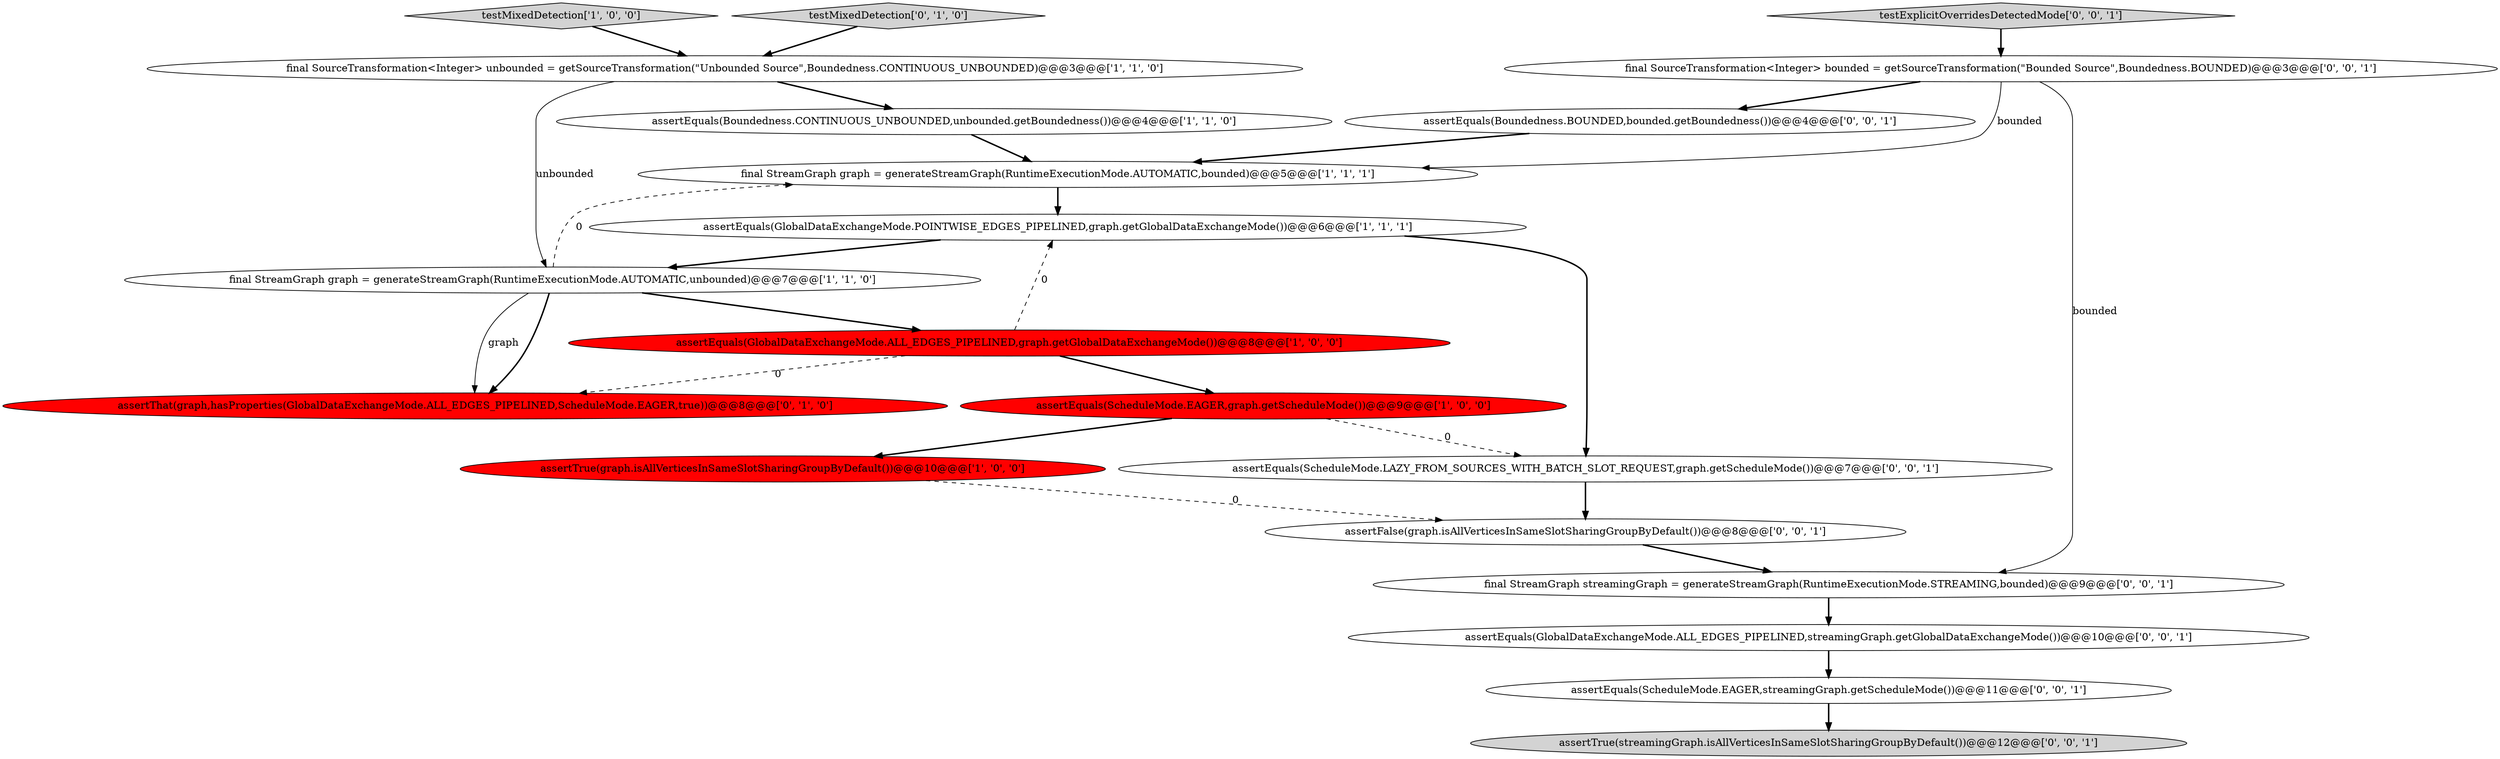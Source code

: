 digraph {
1 [style = filled, label = "assertEquals(ScheduleMode.EAGER,graph.getScheduleMode())@@@9@@@['1', '0', '0']", fillcolor = red, shape = ellipse image = "AAA1AAABBB1BBB"];
3 [style = filled, label = "assertEquals(GlobalDataExchangeMode.POINTWISE_EDGES_PIPELINED,graph.getGlobalDataExchangeMode())@@@6@@@['1', '1', '1']", fillcolor = white, shape = ellipse image = "AAA0AAABBB1BBB"];
12 [style = filled, label = "assertEquals(ScheduleMode.EAGER,streamingGraph.getScheduleMode())@@@11@@@['0', '0', '1']", fillcolor = white, shape = ellipse image = "AAA0AAABBB3BBB"];
5 [style = filled, label = "assertTrue(graph.isAllVerticesInSameSlotSharingGroupByDefault())@@@10@@@['1', '0', '0']", fillcolor = red, shape = ellipse image = "AAA1AAABBB1BBB"];
17 [style = filled, label = "assertEquals(ScheduleMode.LAZY_FROM_SOURCES_WITH_BATCH_SLOT_REQUEST,graph.getScheduleMode())@@@7@@@['0', '0', '1']", fillcolor = white, shape = ellipse image = "AAA0AAABBB3BBB"];
2 [style = filled, label = "final StreamGraph graph = generateStreamGraph(RuntimeExecutionMode.AUTOMATIC,unbounded)@@@7@@@['1', '1', '0']", fillcolor = white, shape = ellipse image = "AAA0AAABBB1BBB"];
16 [style = filled, label = "final StreamGraph streamingGraph = generateStreamGraph(RuntimeExecutionMode.STREAMING,bounded)@@@9@@@['0', '0', '1']", fillcolor = white, shape = ellipse image = "AAA0AAABBB3BBB"];
8 [style = filled, label = "final SourceTransformation<Integer> unbounded = getSourceTransformation(\"Unbounded Source\",Boundedness.CONTINUOUS_UNBOUNDED)@@@3@@@['1', '1', '0']", fillcolor = white, shape = ellipse image = "AAA0AAABBB1BBB"];
15 [style = filled, label = "testExplicitOverridesDetectedMode['0', '0', '1']", fillcolor = lightgray, shape = diamond image = "AAA0AAABBB3BBB"];
6 [style = filled, label = "assertEquals(Boundedness.CONTINUOUS_UNBOUNDED,unbounded.getBoundedness())@@@4@@@['1', '1', '0']", fillcolor = white, shape = ellipse image = "AAA0AAABBB1BBB"];
9 [style = filled, label = "testMixedDetection['0', '1', '0']", fillcolor = lightgray, shape = diamond image = "AAA0AAABBB2BBB"];
7 [style = filled, label = "testMixedDetection['1', '0', '0']", fillcolor = lightgray, shape = diamond image = "AAA0AAABBB1BBB"];
18 [style = filled, label = "final SourceTransformation<Integer> bounded = getSourceTransformation(\"Bounded Source\",Boundedness.BOUNDED)@@@3@@@['0', '0', '1']", fillcolor = white, shape = ellipse image = "AAA0AAABBB3BBB"];
19 [style = filled, label = "assertTrue(streamingGraph.isAllVerticesInSameSlotSharingGroupByDefault())@@@12@@@['0', '0', '1']", fillcolor = lightgray, shape = ellipse image = "AAA0AAABBB3BBB"];
10 [style = filled, label = "assertThat(graph,hasProperties(GlobalDataExchangeMode.ALL_EDGES_PIPELINED,ScheduleMode.EAGER,true))@@@8@@@['0', '1', '0']", fillcolor = red, shape = ellipse image = "AAA1AAABBB2BBB"];
0 [style = filled, label = "assertEquals(GlobalDataExchangeMode.ALL_EDGES_PIPELINED,graph.getGlobalDataExchangeMode())@@@8@@@['1', '0', '0']", fillcolor = red, shape = ellipse image = "AAA1AAABBB1BBB"];
11 [style = filled, label = "assertEquals(GlobalDataExchangeMode.ALL_EDGES_PIPELINED,streamingGraph.getGlobalDataExchangeMode())@@@10@@@['0', '0', '1']", fillcolor = white, shape = ellipse image = "AAA0AAABBB3BBB"];
14 [style = filled, label = "assertEquals(Boundedness.BOUNDED,bounded.getBoundedness())@@@4@@@['0', '0', '1']", fillcolor = white, shape = ellipse image = "AAA0AAABBB3BBB"];
13 [style = filled, label = "assertFalse(graph.isAllVerticesInSameSlotSharingGroupByDefault())@@@8@@@['0', '0', '1']", fillcolor = white, shape = ellipse image = "AAA0AAABBB3BBB"];
4 [style = filled, label = "final StreamGraph graph = generateStreamGraph(RuntimeExecutionMode.AUTOMATIC,bounded)@@@5@@@['1', '1', '1']", fillcolor = white, shape = ellipse image = "AAA0AAABBB1BBB"];
1->5 [style = bold, label=""];
18->16 [style = solid, label="bounded"];
5->13 [style = dashed, label="0"];
4->3 [style = bold, label=""];
0->3 [style = dashed, label="0"];
16->11 [style = bold, label=""];
8->2 [style = solid, label="unbounded"];
8->6 [style = bold, label=""];
11->12 [style = bold, label=""];
18->4 [style = solid, label="bounded"];
7->8 [style = bold, label=""];
2->10 [style = bold, label=""];
9->8 [style = bold, label=""];
15->18 [style = bold, label=""];
2->10 [style = solid, label="graph"];
13->16 [style = bold, label=""];
0->10 [style = dashed, label="0"];
6->4 [style = bold, label=""];
2->0 [style = bold, label=""];
1->17 [style = dashed, label="0"];
3->2 [style = bold, label=""];
0->1 [style = bold, label=""];
3->17 [style = bold, label=""];
17->13 [style = bold, label=""];
12->19 [style = bold, label=""];
18->14 [style = bold, label=""];
2->4 [style = dashed, label="0"];
14->4 [style = bold, label=""];
}
